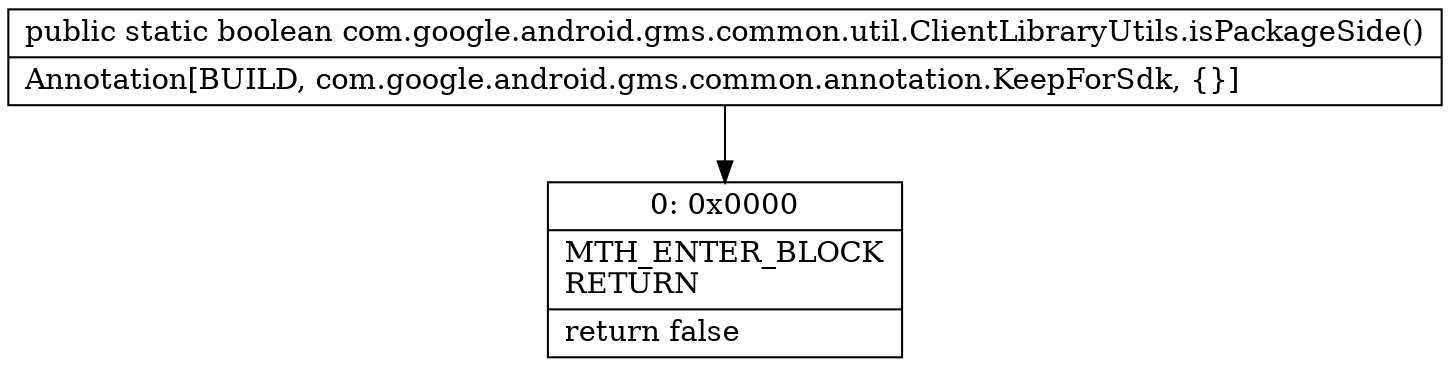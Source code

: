 digraph "CFG forcom.google.android.gms.common.util.ClientLibraryUtils.isPackageSide()Z" {
Node_0 [shape=record,label="{0\:\ 0x0000|MTH_ENTER_BLOCK\lRETURN\l|return false\l}"];
MethodNode[shape=record,label="{public static boolean com.google.android.gms.common.util.ClientLibraryUtils.isPackageSide()  | Annotation[BUILD, com.google.android.gms.common.annotation.KeepForSdk, \{\}]\l}"];
MethodNode -> Node_0;
}

